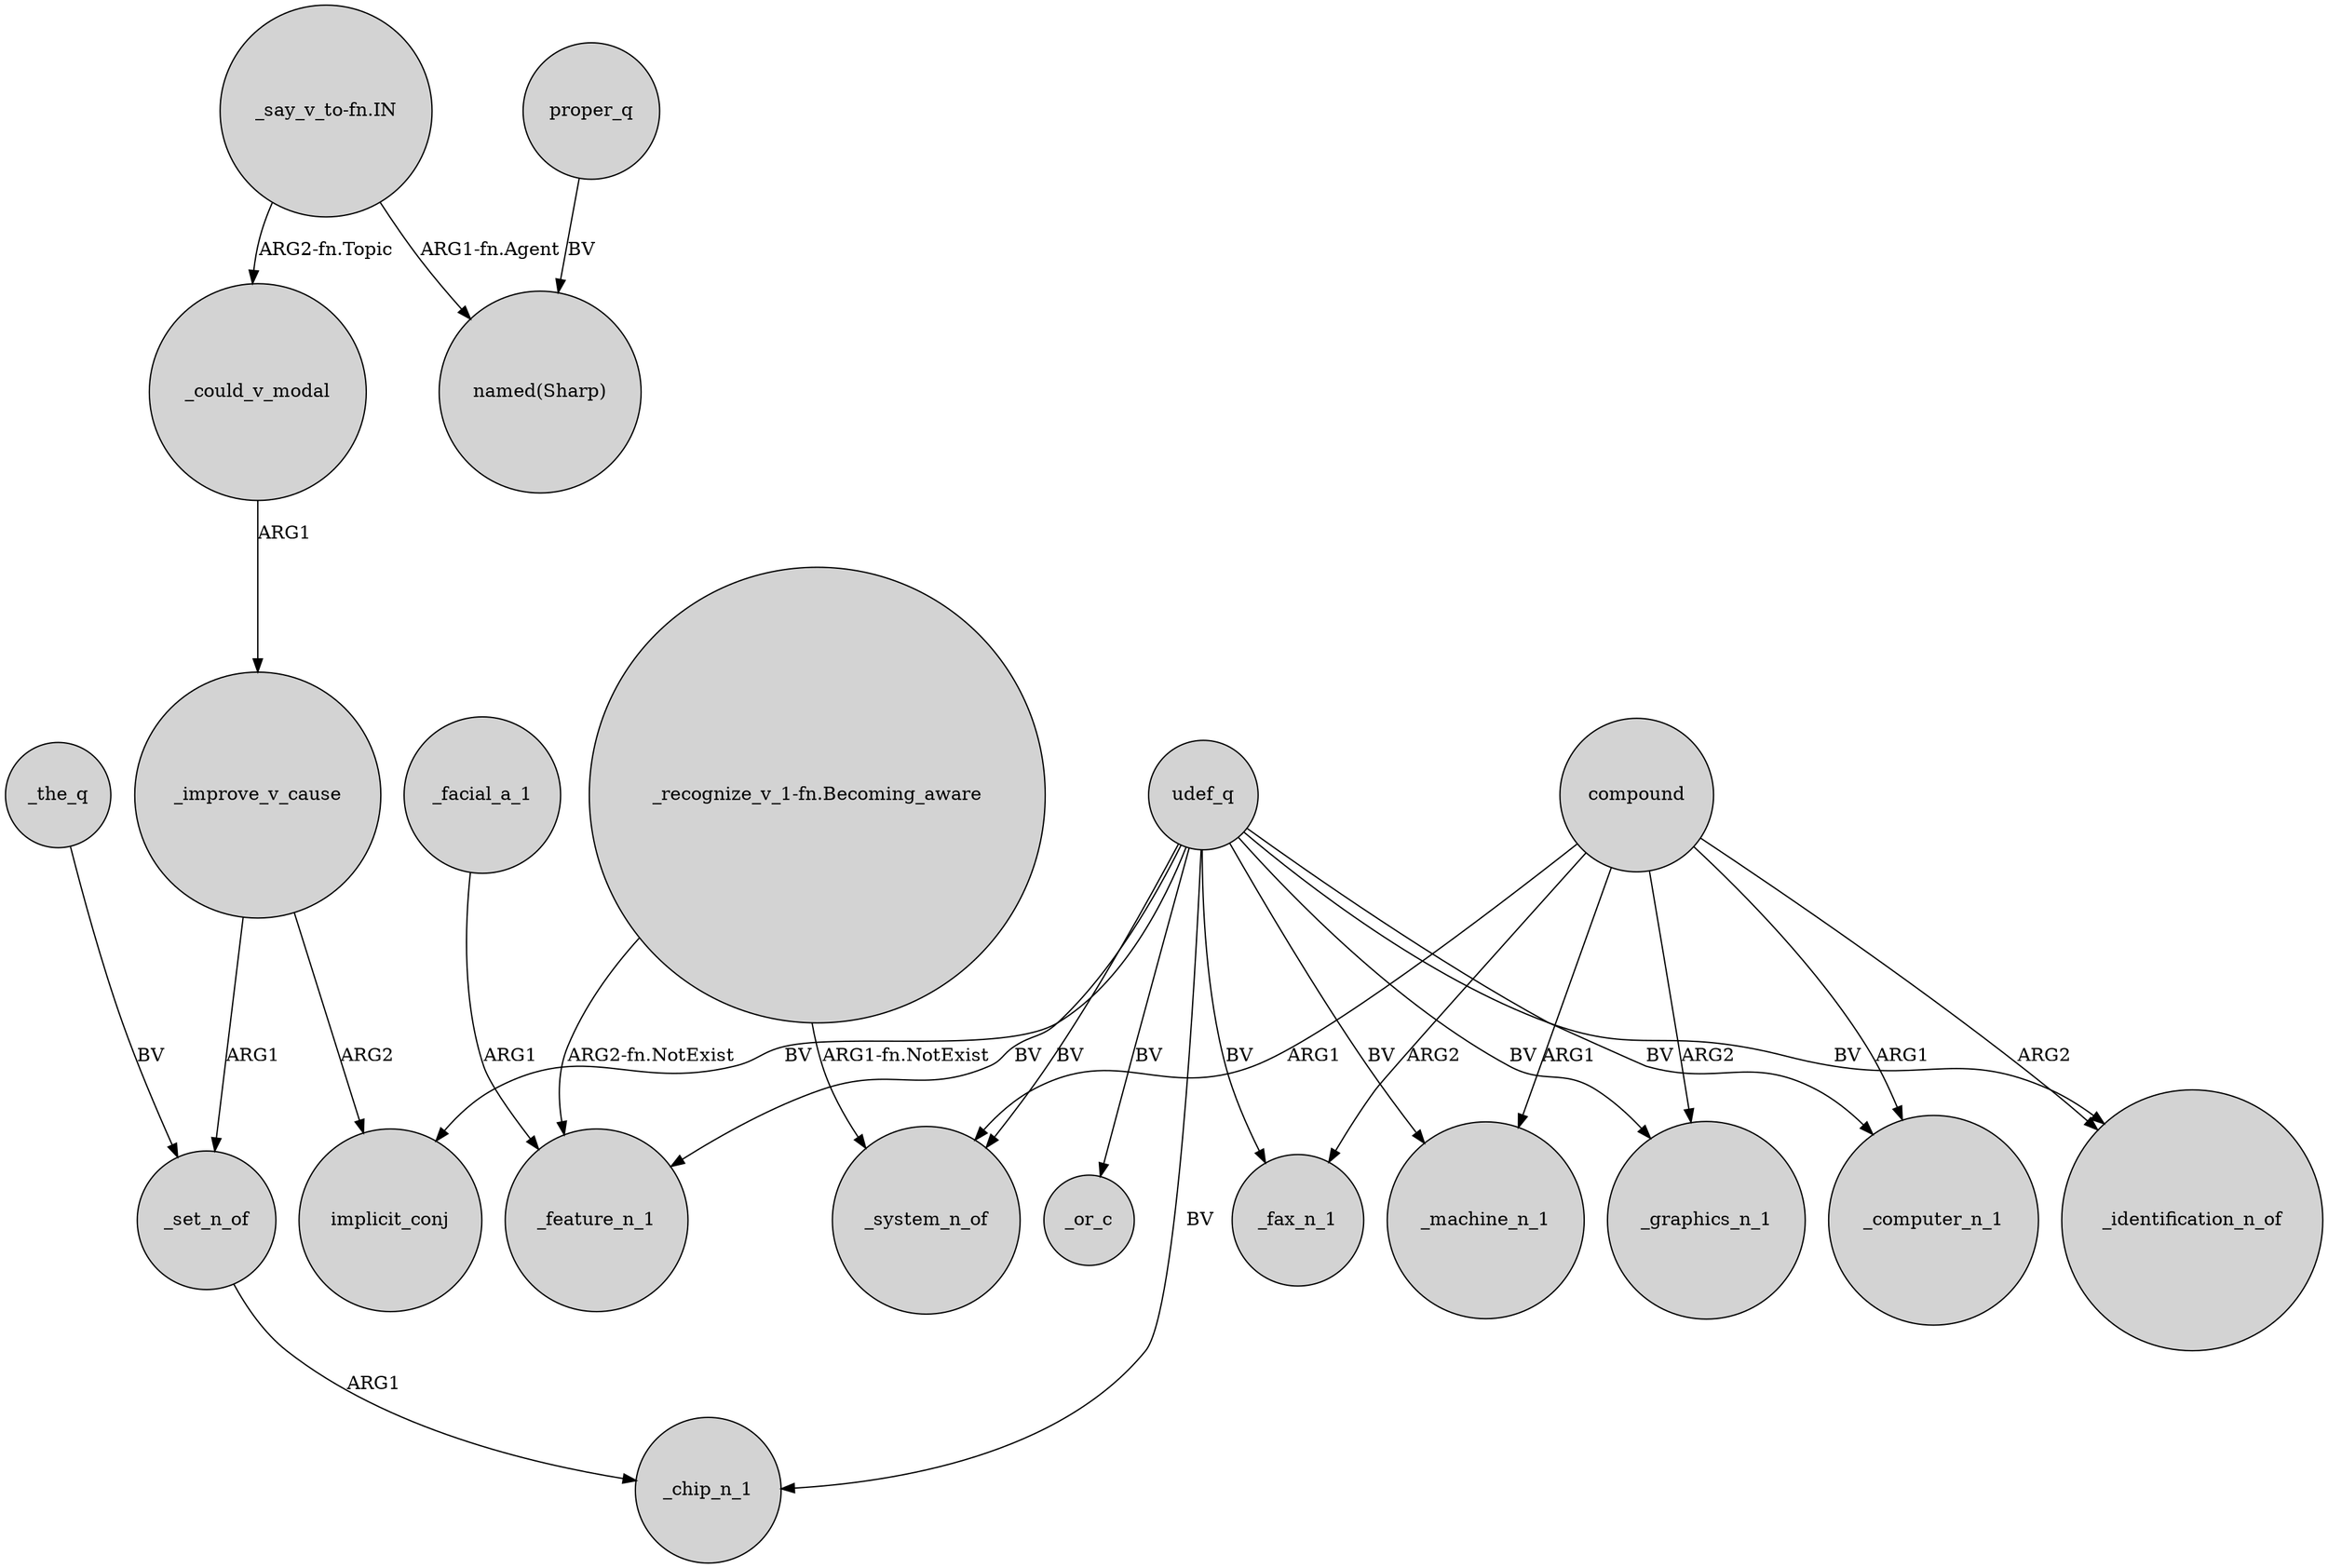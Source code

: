 digraph {
	node [shape=circle style=filled]
	_improve_v_cause -> _set_n_of [label=ARG1]
	udef_q -> _machine_n_1 [label=BV]
	compound -> _system_n_of [label=ARG1]
	compound -> _fax_n_1 [label=ARG2]
	udef_q -> _feature_n_1 [label=BV]
	udef_q -> _chip_n_1 [label=BV]
	udef_q -> _system_n_of [label=BV]
	proper_q -> "named(Sharp)" [label=BV]
	udef_q -> _or_c [label=BV]
	udef_q -> implicit_conj [label=BV]
	udef_q -> _fax_n_1 [label=BV]
	udef_q -> _computer_n_1 [label=BV]
	compound -> _machine_n_1 [label=ARG1]
	"_recognize_v_1-fn.Becoming_aware" -> _system_n_of [label="ARG1-fn.NotExist"]
	_facial_a_1 -> _feature_n_1 [label=ARG1]
	compound -> _identification_n_of [label=ARG2]
	_set_n_of -> _chip_n_1 [label=ARG1]
	_could_v_modal -> _improve_v_cause [label=ARG1]
	compound -> _computer_n_1 [label=ARG1]
	udef_q -> _identification_n_of [label=BV]
	_the_q -> _set_n_of [label=BV]
	_improve_v_cause -> implicit_conj [label=ARG2]
	compound -> _graphics_n_1 [label=ARG2]
	"_recognize_v_1-fn.Becoming_aware" -> _feature_n_1 [label="ARG2-fn.NotExist"]
	"_say_v_to-fn.IN" -> "named(Sharp)" [label="ARG1-fn.Agent"]
	"_say_v_to-fn.IN" -> _could_v_modal [label="ARG2-fn.Topic"]
	udef_q -> _graphics_n_1 [label=BV]
}

